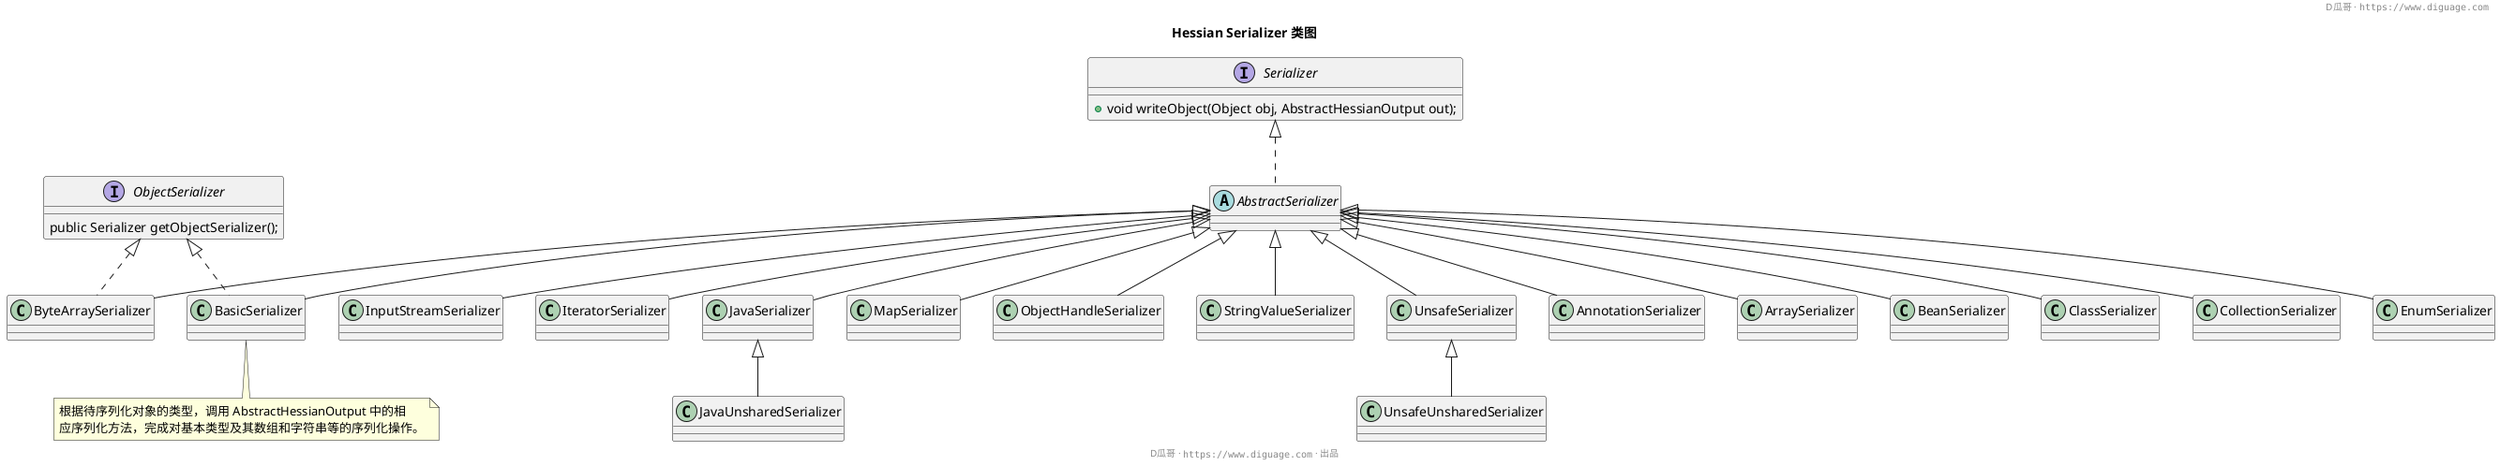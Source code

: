 @startuml
header D瓜哥 · ""https://www.diguage.com""

title **Hessian Serializer 类图**

interface Serializer {
  + void writeObject(Object obj, AbstractHessianOutput out);
}

interface ObjectSerializer {
  public Serializer getObjectSerializer();
}

abstract class AbstractSerializer implements Serializer

class AnnotationSerializer extends AbstractSerializer

class ArraySerializer extends AbstractSerializer

class BasicSerializer extends AbstractSerializer implements ObjectSerializer
note bottom of BasicSerializer : 根据待序列化对象的类型，调用 AbstractHessianOutput 中的相\n应序列化方法，完成对基本类型及其数组和字符串等的序列化操作。

class ByteArraySerializer extends AbstractSerializer implements ObjectSerializer

class BeanSerializer extends AbstractSerializer

'class CalendarSerializer extends AbstractSerializer

class ClassSerializer extends AbstractSerializer

class CollectionSerializer extends AbstractSerializer

'class EnumerationSerializer extends AbstractSerializer

class EnumSerializer extends AbstractSerializer

'class InetAddressSerializer extends AbstractSerializer

class InputStreamSerializer extends AbstractSerializer

class IteratorSerializer extends AbstractSerializer

class JavaSerializer extends AbstractSerializer

class JavaUnsharedSerializer extends JavaSerializer

'class LocaleSerializer extends AbstractSerializer

class MapSerializer extends AbstractSerializer

class ObjectHandleSerializer extends AbstractSerializer

'class RemoteSerializer extends AbstractSerializer

'class SqlDateSerializer extends AbstractSerializer

class StringValueSerializer extends AbstractSerializer

class UnsafeSerializer extends AbstractSerializer

class UnsafeUnsharedSerializer extends UnsafeSerializer

footer D瓜哥 · ""https://www.diguage.com"" · 出品
@enduml